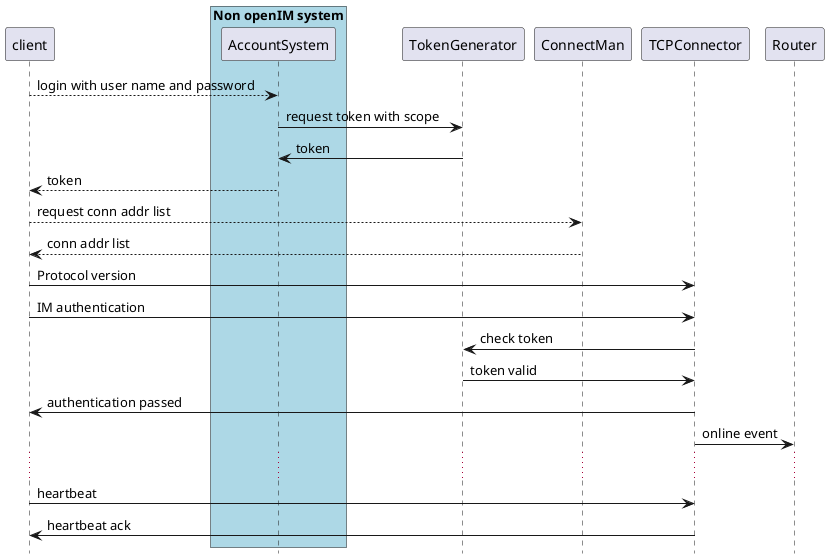 @startuml
hide footbox


participant "client" as C

box "Non openIM system" #LightBlue
	participant "AccountSystem" as AS
end box

participant "TokenGenerator" as TG
participant "ConnectMan" as CM
participant "TCPConnector" as TCPConnector
participant "Router" as R



C -->  AS: login with user name and password
AS -> TG: request token with scope
AS <- TG: token
C <-- AS: token

C --> CM: request conn addr list
C <-- CM: conn addr list

C -> TCPConnector: Protocol version
C -> TCPConnector: IM authentication
TCPConnector -> TG: check token
TCPConnector <- TG: token valid

C <- TCPConnector: authentication passed
TCPConnector -> R: online event

...
C -> TCPConnector: heartbeat
C <- TCPConnector: heartbeat ack

@enduml
